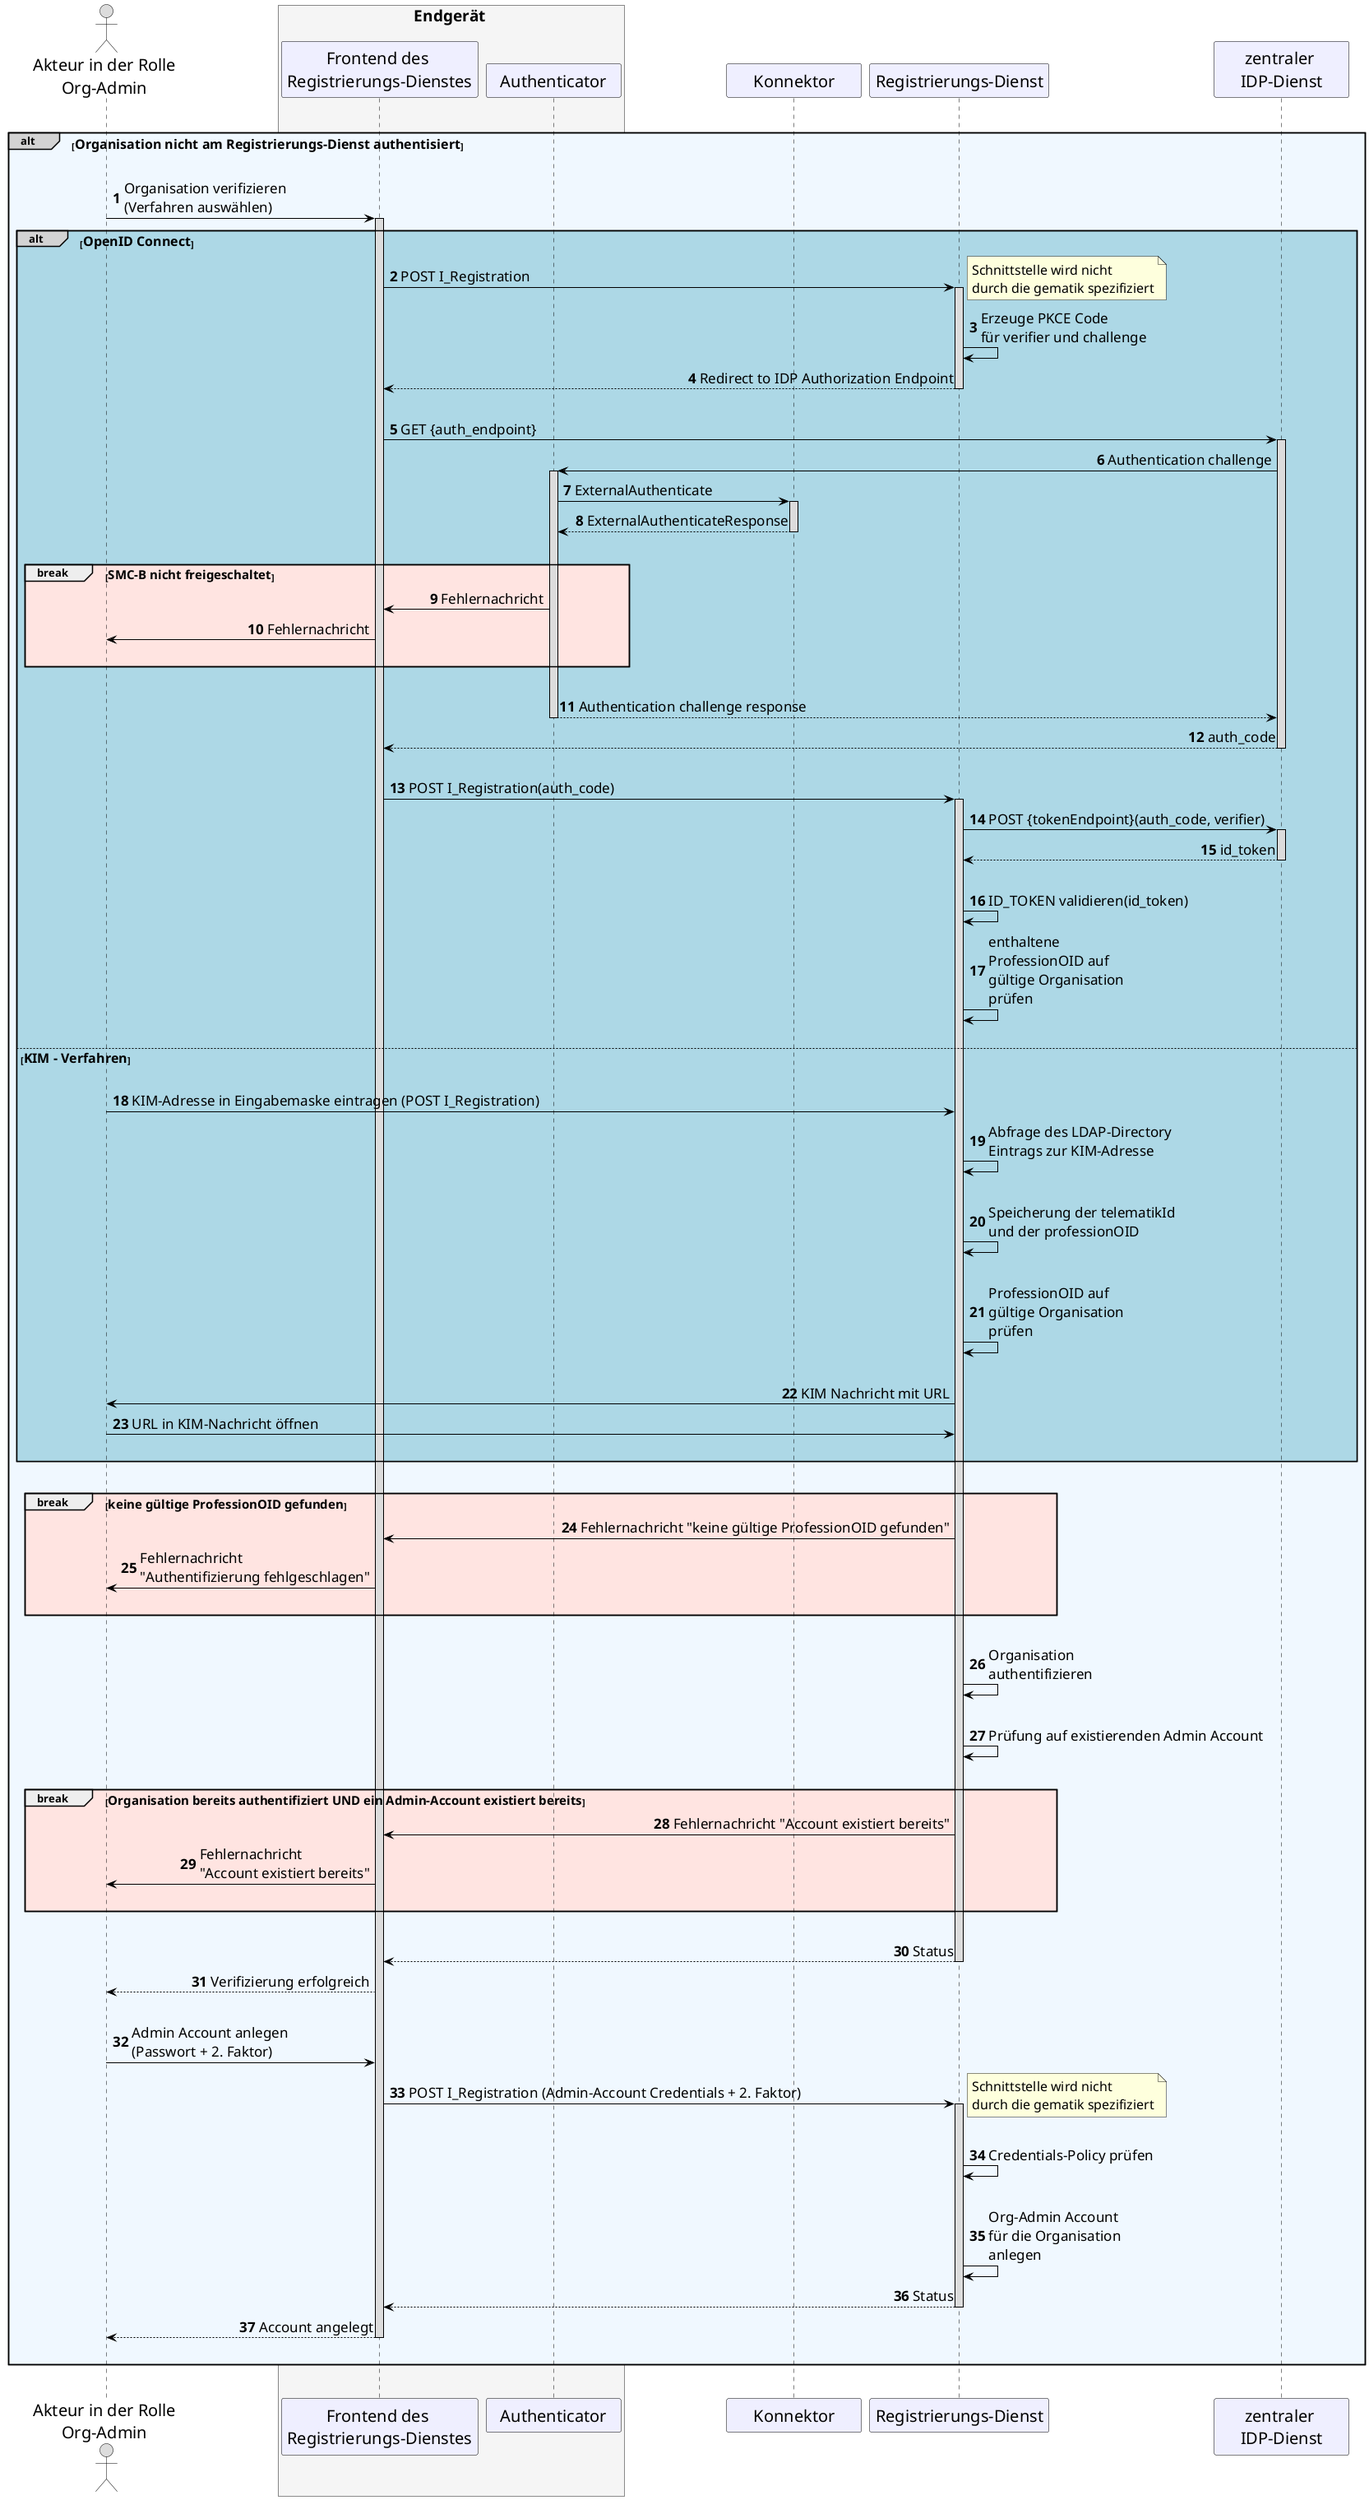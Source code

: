 /'
# TI-Messenger 1.1
# TI-Messenger-Dienst
# UC - 10103
# Sequence Diagram
# Name: Authentisieren einer Organisation am TI-Messenger-Dienst
'/

@startuml "Authentisieren einer Organisation am TI-Messenger-Dienst"
skinparam sequenceMessageAlign direction
skinparam WrapWidth 300
skinparam minClassWidth 150
skinparam BoxPadding 1
scale max 2048 width
autonumber

skinparam sequence {
  ArrowColor black
  ArrowFontSize 17
  ActorBorderColor black
  LifeLineBorderColor black
  LifeLineBackgroundColor Gainsboro

  ParticipantBorderColor Motivation
  ParticipantBackgroundColor Motivation
  ParticipantFontSize 20
  ParticipantFontColor black
  ParticipantBorderColor Black
  ParticipantBackgroundColor MOTIVATION

  ActorBackgroundColor Gainsboro
  ActorFontColor black
  ActorFontSize 20
}

actor oa as "Akteur in der Rolle\nOrg-Admin"
  box <size:19>Endgerät</size> #WhiteSmoke
  participant wb as "Frontend des \nRegistrierungs-Dienstes"
  participant au as "Authenticator"
  end box
participant ko as "Konnektor"
participant rd as "Registrierungs-Dienst"
participant ip as "zentraler \nIDP-Dienst"



|||
alt#LightGrey #AliceBlue <size:16>Organisation nicht am Registrierungs-Dienst authentisiert</size>
|||
      oa -> wb: Organisation verifizieren \n(Verfahren auswählen)
      alt#LightGrey #LightBlue <size:16>OpenID Connect</size>
          activate wb
        wb -> rd:POST I_Registration
        note right: <size:16>Schnittstelle wird nicht \n<size:16>durch die gematik spezifiziert</size>
          activate rd
        rd->rd: Erzeuge PKCE Code \nfür verifier und challenge
        rd --> wb: Redirect to IDP Authorization Endpoint
          deactivate rd
        |||
        wb -> ip: GET {auth_endpoint}
        activate ip
        ip -> au: Authentication challenge
        activate au
        au -> ko: ExternalAuthenticate
          activate ko
        ko --> au: ExternalAuthenticateResponse
        |||
          deactivate ko
      
      break #MistyRose <size:15>SMC-B nicht freigeschaltet</size>
        au -> wb: Fehlernachricht
        wb -> oa: Fehlernachricht
        |||
      end
        |||
        au -->ip: Authentication challenge response
          deactivate au
        ip --> wb: auth_code
          deactivate ip
        |||
        wb -> rd: POST I_Registration(auth_code)
          activate rd
        rd -> ip: POST {tokenEndpoint}(auth_code, verifier)
          activate ip
        ip --> rd: id_token
          deactivate ip
        |||
        rd -> rd: ID_TOKEN validieren(id_token)
        rd -> rd: enthaltene \nProfessionOID auf \ngültige Organisation \nprüfen
        |||
      else <size:16>KIM - Verfahren</size>
        |||
        oa -> rd: KIM-Adresse in Eingabemaske eintragen (POST I_Registration)
        rd -> rd: Abfrage des LDAP-Directory\nEintrags zur KIM-Adresse
        |||
        rd -> rd: Speicherung der telematikId\nund der professionOID
        |||
        rd -> rd: ProfessionOID auf\ngültige Organisation\nprüfen
        |||
        rd -> oa: KIM Nachricht mit URL
        oa -> rd: URL in KIM-Nachricht öffnen
        |||
      end
      |||

    break #MistyRose <size:15>keine gültige ProfessionOID gefunden</size>
      rd -> wb: Fehlernachricht "keine gültige ProfessionOID gefunden"
      wb -> oa: Fehlernachricht \n"Authentifizierung fehlgeschlagen"
      |||
    end

      |||
      rd-> rd: Organisation \nauthentifizieren
      |||
      rd -> rd : Prüfung auf existierenden Admin Account
      |||
        break #MistyRose <size:15>Organisation bereits authentifiziert UND ein Admin-Account existiert bereits</size>
         rd -> wb: Fehlernachricht "Account existiert bereits"
         wb -> oa: Fehlernachricht \n"Account existiert bereits"
         |||
        end
      |||
      rd --> wb: Status
        deactivate rd
      wb --> oa: Verifizierung erfolgreich
      |||
      oa -> wb: Admin Account anlegen \n(Passwort + 2. Faktor)
      wb -> rd: POST I_Registration (Admin-Account Credentials + 2. Faktor)
      note right: <size:16>Schnittstelle wird nicht \n<size:16>durch die gematik spezifiziert</size>
        activate rd
      |||
      rd -> rd: Credentials-Policy prüfen
      |||
      rd -> rd: Org-Admin Account\nfür die Organisation \nanlegen
      rd --> wb: Status
       deactivate rd
      wb --> oa: Account angelegt
       deactivate wb
      |||
end
|||
@enduml
